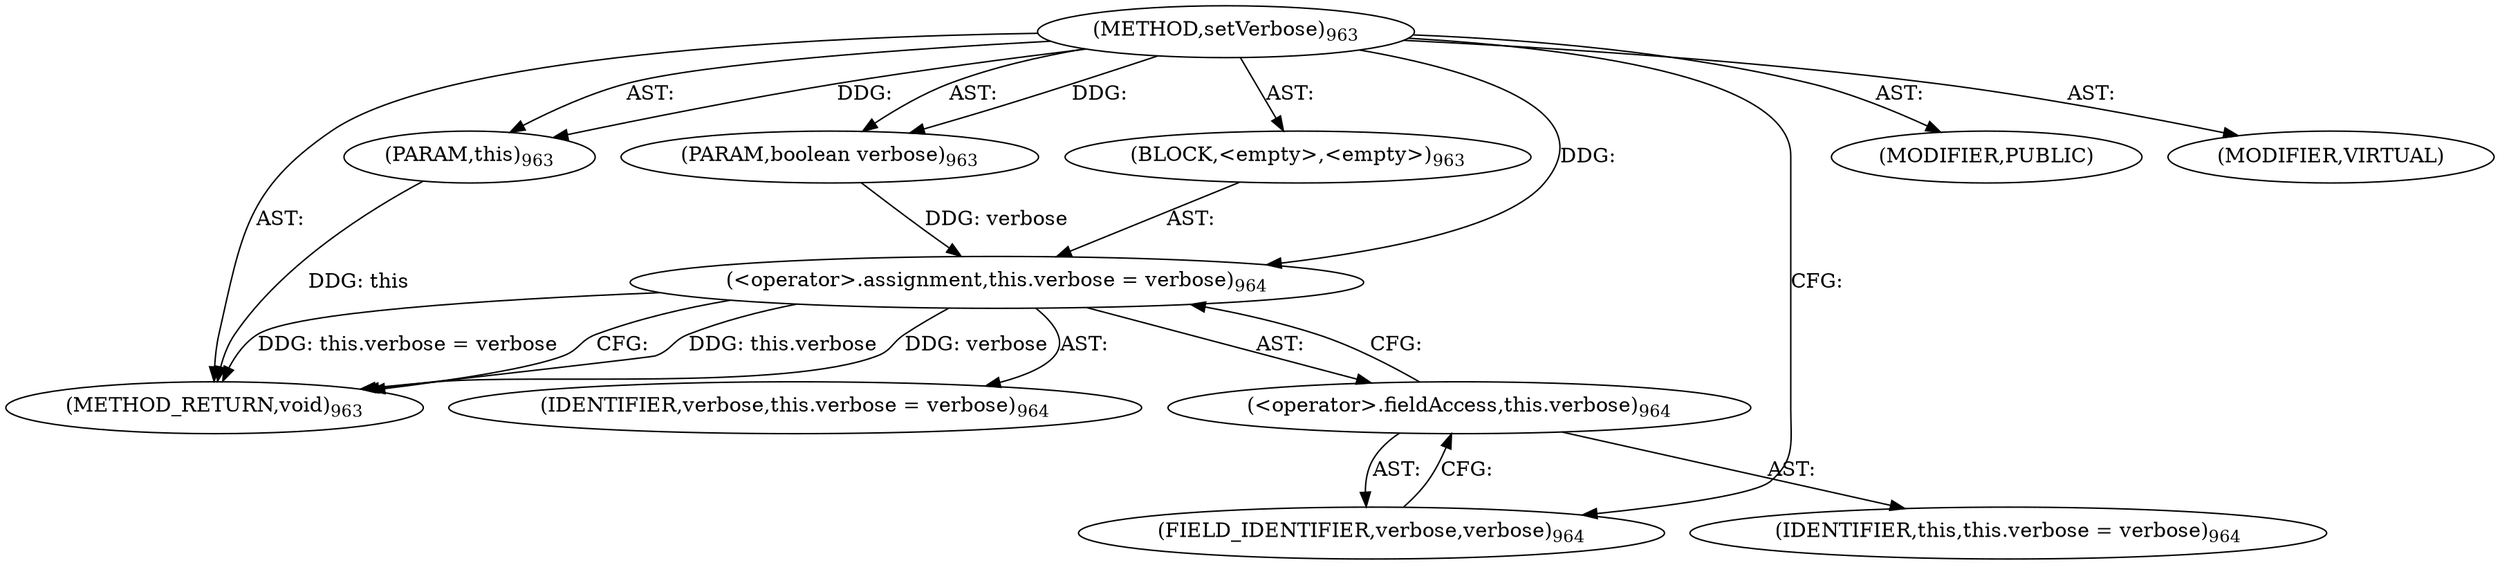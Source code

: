 digraph "setVerbose" {  
"111669149731" [label = <(METHOD,setVerbose)<SUB>963</SUB>> ]
"115964117012" [label = <(PARAM,this)<SUB>963</SUB>> ]
"115964117072" [label = <(PARAM,boolean verbose)<SUB>963</SUB>> ]
"25769803861" [label = <(BLOCK,&lt;empty&gt;,&lt;empty&gt;)<SUB>963</SUB>> ]
"30064771515" [label = <(&lt;operator&gt;.assignment,this.verbose = verbose)<SUB>964</SUB>> ]
"30064771516" [label = <(&lt;operator&gt;.fieldAccess,this.verbose)<SUB>964</SUB>> ]
"68719476818" [label = <(IDENTIFIER,this,this.verbose = verbose)<SUB>964</SUB>> ]
"55834574906" [label = <(FIELD_IDENTIFIER,verbose,verbose)<SUB>964</SUB>> ]
"68719477130" [label = <(IDENTIFIER,verbose,this.verbose = verbose)<SUB>964</SUB>> ]
"133143986269" [label = <(MODIFIER,PUBLIC)> ]
"133143986270" [label = <(MODIFIER,VIRTUAL)> ]
"128849018915" [label = <(METHOD_RETURN,void)<SUB>963</SUB>> ]
  "111669149731" -> "115964117012"  [ label = "AST: "] 
  "111669149731" -> "115964117072"  [ label = "AST: "] 
  "111669149731" -> "25769803861"  [ label = "AST: "] 
  "111669149731" -> "133143986269"  [ label = "AST: "] 
  "111669149731" -> "133143986270"  [ label = "AST: "] 
  "111669149731" -> "128849018915"  [ label = "AST: "] 
  "25769803861" -> "30064771515"  [ label = "AST: "] 
  "30064771515" -> "30064771516"  [ label = "AST: "] 
  "30064771515" -> "68719477130"  [ label = "AST: "] 
  "30064771516" -> "68719476818"  [ label = "AST: "] 
  "30064771516" -> "55834574906"  [ label = "AST: "] 
  "30064771515" -> "128849018915"  [ label = "CFG: "] 
  "30064771516" -> "30064771515"  [ label = "CFG: "] 
  "55834574906" -> "30064771516"  [ label = "CFG: "] 
  "111669149731" -> "55834574906"  [ label = "CFG: "] 
  "115964117012" -> "128849018915"  [ label = "DDG: this"] 
  "30064771515" -> "128849018915"  [ label = "DDG: this.verbose"] 
  "30064771515" -> "128849018915"  [ label = "DDG: verbose"] 
  "30064771515" -> "128849018915"  [ label = "DDG: this.verbose = verbose"] 
  "111669149731" -> "115964117012"  [ label = "DDG: "] 
  "111669149731" -> "115964117072"  [ label = "DDG: "] 
  "115964117072" -> "30064771515"  [ label = "DDG: verbose"] 
  "111669149731" -> "30064771515"  [ label = "DDG: "] 
}
